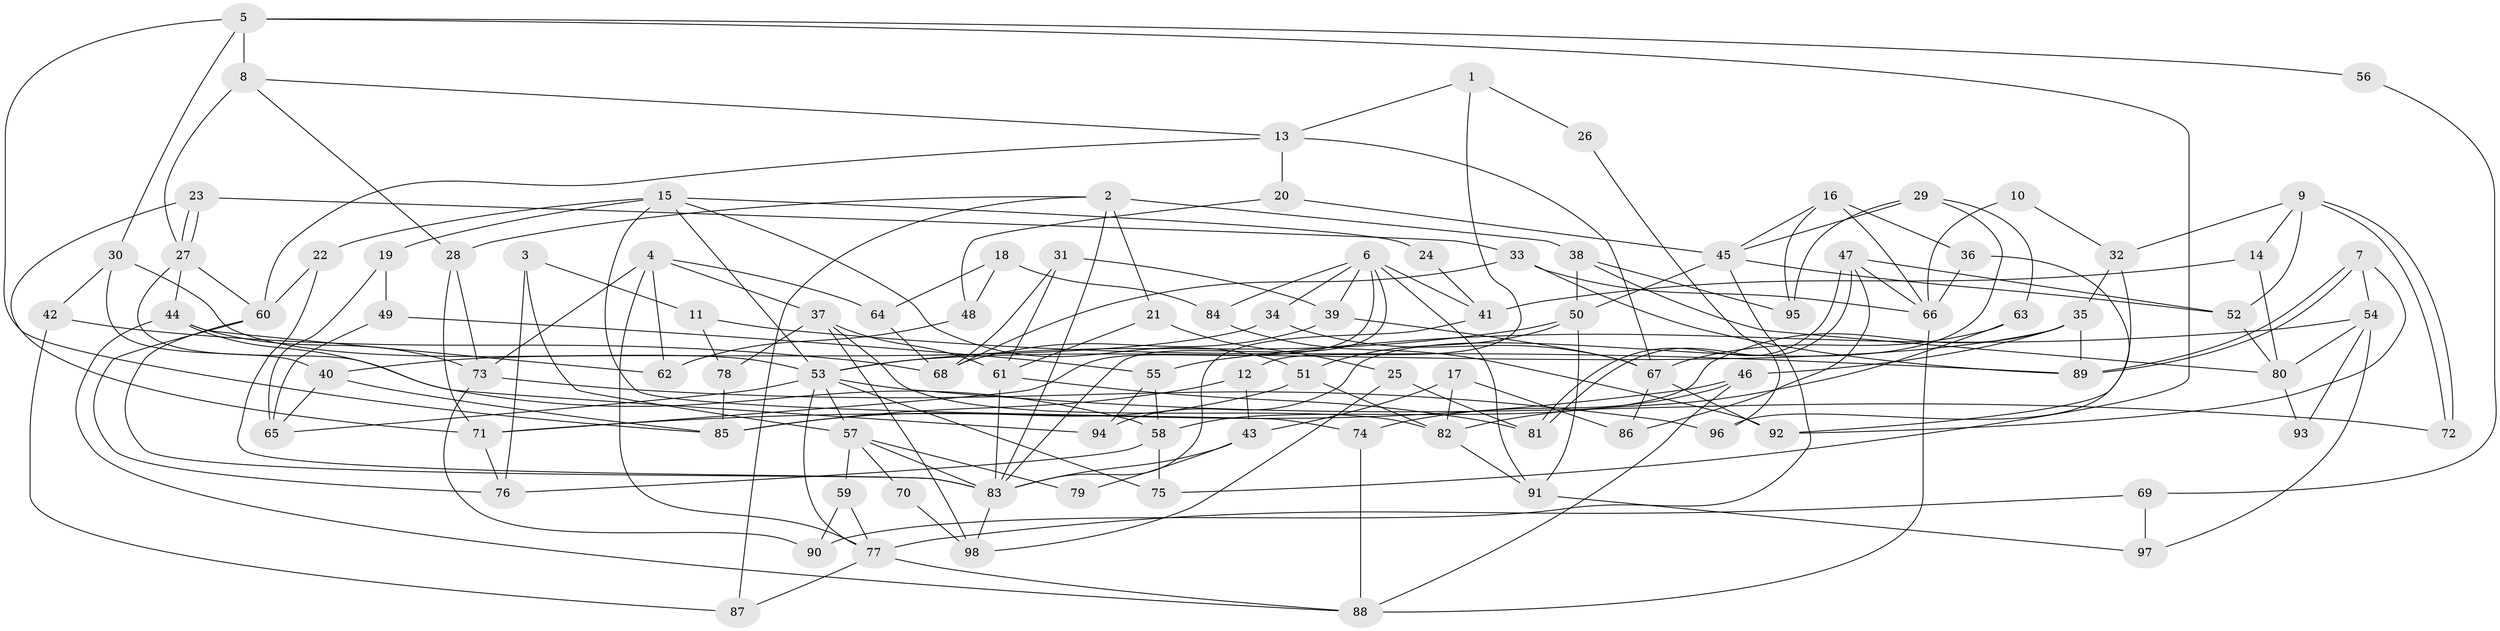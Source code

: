 // coarse degree distribution, {6: 0.17647058823529413, 7: 0.04411764705882353, 5: 0.19117647058823528, 9: 0.029411764705882353, 4: 0.19117647058823528, 3: 0.23529411764705882, 8: 0.029411764705882353, 11: 0.014705882352941176, 2: 0.07352941176470588, 13: 0.014705882352941176}
// Generated by graph-tools (version 1.1) at 2025/18/03/04/25 18:18:56]
// undirected, 98 vertices, 196 edges
graph export_dot {
graph [start="1"]
  node [color=gray90,style=filled];
  1;
  2;
  3;
  4;
  5;
  6;
  7;
  8;
  9;
  10;
  11;
  12;
  13;
  14;
  15;
  16;
  17;
  18;
  19;
  20;
  21;
  22;
  23;
  24;
  25;
  26;
  27;
  28;
  29;
  30;
  31;
  32;
  33;
  34;
  35;
  36;
  37;
  38;
  39;
  40;
  41;
  42;
  43;
  44;
  45;
  46;
  47;
  48;
  49;
  50;
  51;
  52;
  53;
  54;
  55;
  56;
  57;
  58;
  59;
  60;
  61;
  62;
  63;
  64;
  65;
  66;
  67;
  68;
  69;
  70;
  71;
  72;
  73;
  74;
  75;
  76;
  77;
  78;
  79;
  80;
  81;
  82;
  83;
  84;
  85;
  86;
  87;
  88;
  89;
  90;
  91;
  92;
  93;
  94;
  95;
  96;
  97;
  98;
  1 -- 12;
  1 -- 13;
  1 -- 26;
  2 -- 83;
  2 -- 28;
  2 -- 21;
  2 -- 38;
  2 -- 87;
  3 -- 57;
  3 -- 76;
  3 -- 11;
  4 -- 73;
  4 -- 77;
  4 -- 37;
  4 -- 62;
  4 -- 64;
  5 -- 75;
  5 -- 85;
  5 -- 8;
  5 -- 30;
  5 -- 56;
  6 -- 83;
  6 -- 71;
  6 -- 34;
  6 -- 39;
  6 -- 41;
  6 -- 84;
  6 -- 91;
  7 -- 54;
  7 -- 89;
  7 -- 89;
  7 -- 92;
  8 -- 13;
  8 -- 27;
  8 -- 28;
  9 -- 72;
  9 -- 72;
  9 -- 52;
  9 -- 14;
  9 -- 32;
  10 -- 32;
  10 -- 66;
  11 -- 89;
  11 -- 78;
  12 -- 43;
  12 -- 85;
  13 -- 67;
  13 -- 20;
  13 -- 60;
  14 -- 41;
  14 -- 80;
  15 -- 51;
  15 -- 53;
  15 -- 19;
  15 -- 22;
  15 -- 24;
  15 -- 74;
  16 -- 45;
  16 -- 66;
  16 -- 36;
  16 -- 95;
  17 -- 86;
  17 -- 82;
  17 -- 43;
  18 -- 64;
  18 -- 84;
  18 -- 48;
  19 -- 49;
  19 -- 65;
  20 -- 45;
  20 -- 48;
  21 -- 25;
  21 -- 61;
  22 -- 60;
  22 -- 83;
  23 -- 27;
  23 -- 27;
  23 -- 33;
  23 -- 71;
  24 -- 41;
  25 -- 81;
  25 -- 98;
  26 -- 96;
  27 -- 44;
  27 -- 58;
  27 -- 60;
  28 -- 71;
  28 -- 73;
  29 -- 45;
  29 -- 95;
  29 -- 63;
  29 -- 94;
  30 -- 42;
  30 -- 40;
  30 -- 53;
  31 -- 61;
  31 -- 39;
  31 -- 68;
  32 -- 35;
  32 -- 96;
  33 -- 68;
  33 -- 89;
  33 -- 66;
  34 -- 40;
  34 -- 67;
  35 -- 46;
  35 -- 53;
  35 -- 58;
  35 -- 89;
  36 -- 92;
  36 -- 66;
  37 -- 61;
  37 -- 78;
  37 -- 82;
  37 -- 98;
  38 -- 80;
  38 -- 50;
  38 -- 95;
  39 -- 67;
  39 -- 68;
  40 -- 85;
  40 -- 65;
  41 -- 83;
  42 -- 68;
  42 -- 87;
  43 -- 83;
  43 -- 79;
  44 -- 88;
  44 -- 62;
  44 -- 73;
  44 -- 94;
  45 -- 90;
  45 -- 50;
  45 -- 52;
  46 -- 88;
  46 -- 71;
  46 -- 74;
  47 -- 81;
  47 -- 81;
  47 -- 66;
  47 -- 52;
  47 -- 86;
  48 -- 62;
  49 -- 55;
  49 -- 65;
  50 -- 53;
  50 -- 51;
  50 -- 91;
  51 -- 82;
  51 -- 85;
  52 -- 80;
  53 -- 65;
  53 -- 57;
  53 -- 72;
  53 -- 75;
  53 -- 77;
  54 -- 80;
  54 -- 55;
  54 -- 93;
  54 -- 97;
  55 -- 94;
  55 -- 58;
  56 -- 69;
  57 -- 83;
  57 -- 59;
  57 -- 70;
  57 -- 79;
  58 -- 75;
  58 -- 76;
  59 -- 77;
  59 -- 90;
  60 -- 76;
  60 -- 83;
  61 -- 83;
  61 -- 81;
  63 -- 82;
  63 -- 67;
  64 -- 68;
  66 -- 88;
  67 -- 86;
  67 -- 92;
  69 -- 97;
  69 -- 77;
  70 -- 98;
  71 -- 76;
  73 -- 90;
  73 -- 96;
  74 -- 88;
  77 -- 88;
  77 -- 87;
  78 -- 85;
  80 -- 93;
  82 -- 91;
  83 -- 98;
  84 -- 92;
  91 -- 97;
}
